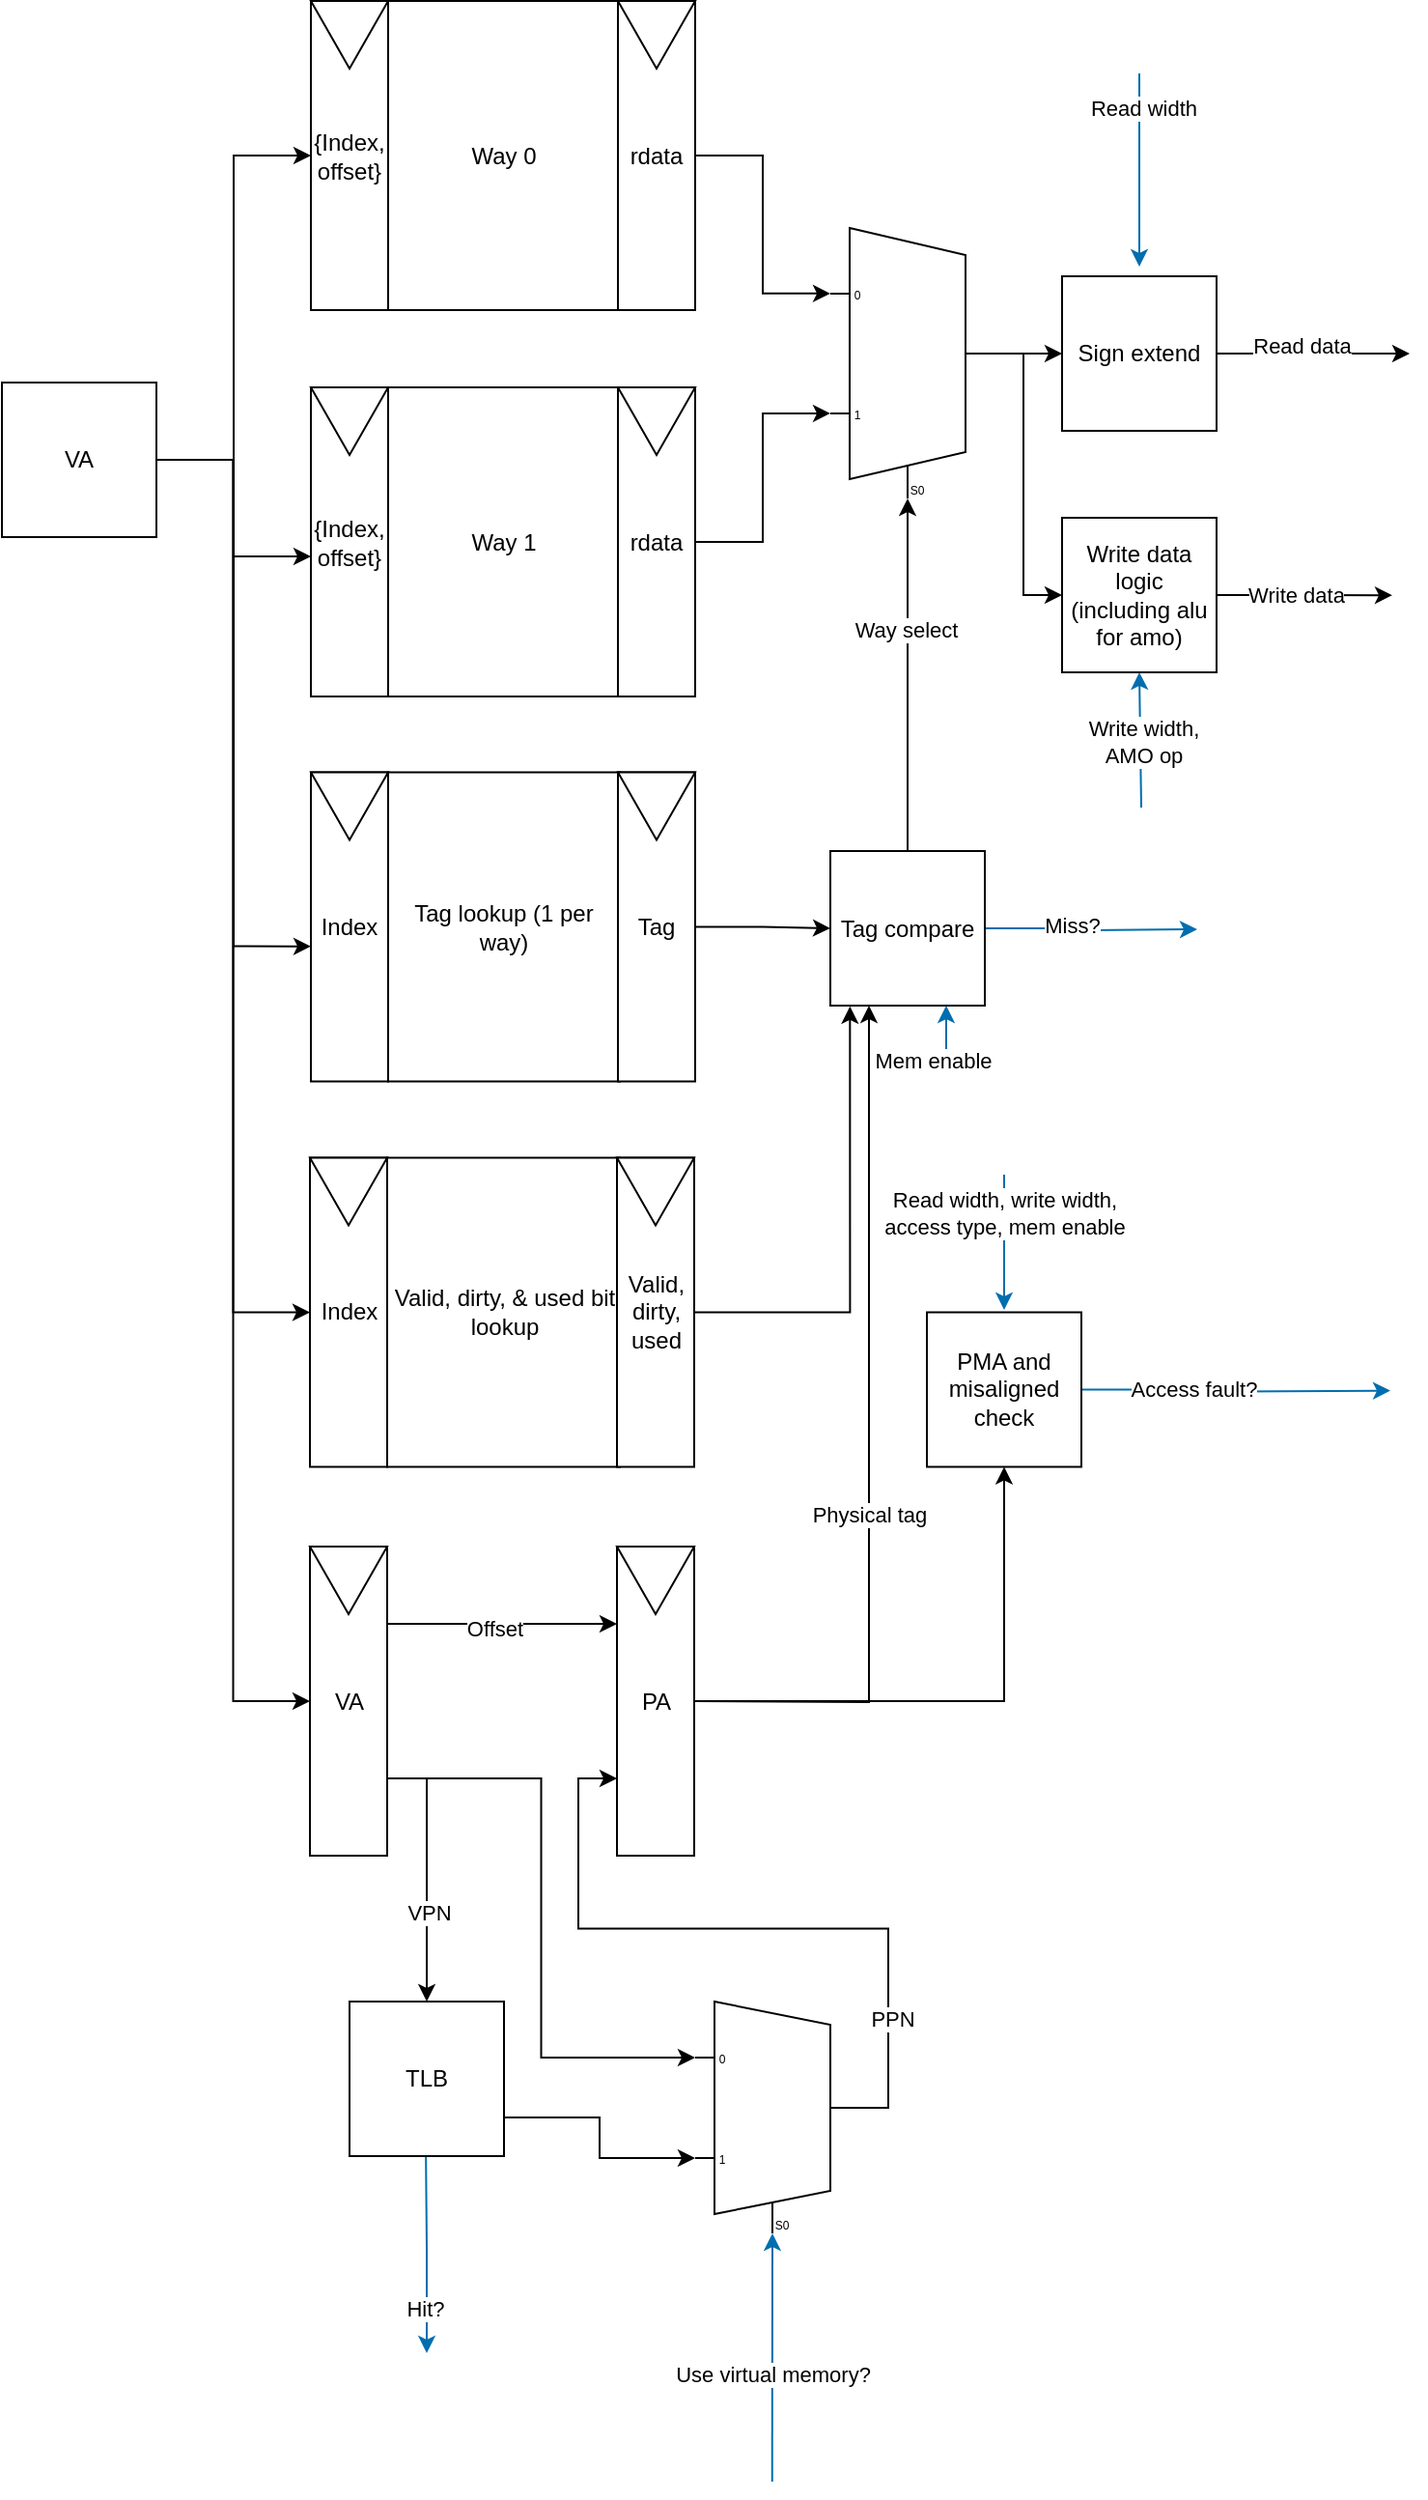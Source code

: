 <mxfile version="25.0.2">
  <diagram name="Page-1" id="63v2geUp8_ejQTqnvD6u">
    <mxGraphModel dx="1710" dy="1238" grid="1" gridSize="10" guides="1" tooltips="1" connect="1" arrows="1" fold="1" page="1" pageScale="1" pageWidth="850" pageHeight="1100" math="0" shadow="0">
      <root>
        <mxCell id="0" />
        <mxCell id="1" parent="0" />
        <mxCell id="BRmMSrhpgf5mqmjx6hY6-1" value="{Index, offset}" style="rounded=0;whiteSpace=wrap;html=1;" vertex="1" parent="1">
          <mxGeometry x="200" y="162.5" width="40" height="160" as="geometry" />
        </mxCell>
        <mxCell id="BRmMSrhpgf5mqmjx6hY6-4" value="" style="triangle;whiteSpace=wrap;html=1;rotation=90;" vertex="1" parent="1">
          <mxGeometry x="202.5" y="160" width="35" height="40" as="geometry" />
        </mxCell>
        <mxCell id="BRmMSrhpgf5mqmjx6hY6-5" value="Way 0" style="rounded=0;whiteSpace=wrap;html=1;" vertex="1" parent="1">
          <mxGeometry x="240" y="162.5" width="120" height="160" as="geometry" />
        </mxCell>
        <mxCell id="BRmMSrhpgf5mqmjx6hY6-111" style="edgeStyle=orthogonalEdgeStyle;rounded=0;orthogonalLoop=1;jettySize=auto;html=1;exitX=1;exitY=0.25;exitDx=0;exitDy=0;entryX=0;entryY=0.25;entryDx=0;entryDy=0;" edge="1" parent="1" source="BRmMSrhpgf5mqmjx6hY6-8" target="BRmMSrhpgf5mqmjx6hY6-40">
          <mxGeometry relative="1" as="geometry" />
        </mxCell>
        <mxCell id="BRmMSrhpgf5mqmjx6hY6-112" value="Offset" style="edgeLabel;html=1;align=center;verticalAlign=middle;resizable=0;points=[];" vertex="1" connectable="0" parent="BRmMSrhpgf5mqmjx6hY6-111">
          <mxGeometry x="-0.074" y="-2" relative="1" as="geometry">
            <mxPoint as="offset" />
          </mxGeometry>
        </mxCell>
        <mxCell id="BRmMSrhpgf5mqmjx6hY6-129" style="edgeStyle=orthogonalEdgeStyle;rounded=0;orthogonalLoop=1;jettySize=auto;html=1;exitX=1;exitY=0.75;exitDx=0;exitDy=0;entryX=0.5;entryY=0;entryDx=0;entryDy=0;" edge="1" parent="1" source="BRmMSrhpgf5mqmjx6hY6-8" target="BRmMSrhpgf5mqmjx6hY6-126">
          <mxGeometry relative="1" as="geometry" />
        </mxCell>
        <mxCell id="BRmMSrhpgf5mqmjx6hY6-132" value="VPN" style="edgeLabel;html=1;align=center;verticalAlign=middle;resizable=0;points=[];" vertex="1" connectable="0" parent="BRmMSrhpgf5mqmjx6hY6-129">
          <mxGeometry x="0.315" y="1" relative="1" as="geometry">
            <mxPoint as="offset" />
          </mxGeometry>
        </mxCell>
        <mxCell id="BRmMSrhpgf5mqmjx6hY6-8" value="VA" style="rounded=0;whiteSpace=wrap;html=1;" vertex="1" parent="1">
          <mxGeometry x="199.5" y="962.5" width="40" height="160" as="geometry" />
        </mxCell>
        <mxCell id="BRmMSrhpgf5mqmjx6hY6-9" value="" style="triangle;whiteSpace=wrap;html=1;rotation=90;" vertex="1" parent="1">
          <mxGeometry x="202" y="960" width="35" height="40" as="geometry" />
        </mxCell>
        <mxCell id="BRmMSrhpgf5mqmjx6hY6-34" style="edgeStyle=orthogonalEdgeStyle;rounded=0;orthogonalLoop=1;jettySize=auto;html=1;exitX=1;exitY=0.5;exitDx=0;exitDy=0;entryX=0;entryY=0.5;entryDx=0;entryDy=0;" edge="1" parent="1" source="BRmMSrhpgf5mqmjx6hY6-20" target="BRmMSrhpgf5mqmjx6hY6-1">
          <mxGeometry relative="1" as="geometry" />
        </mxCell>
        <mxCell id="BRmMSrhpgf5mqmjx6hY6-36" style="edgeStyle=orthogonalEdgeStyle;rounded=0;orthogonalLoop=1;jettySize=auto;html=1;exitX=1;exitY=0.5;exitDx=0;exitDy=0;entryX=0;entryY=0.5;entryDx=0;entryDy=0;" edge="1" parent="1" source="BRmMSrhpgf5mqmjx6hY6-20" target="BRmMSrhpgf5mqmjx6hY6-8">
          <mxGeometry relative="1" as="geometry" />
        </mxCell>
        <mxCell id="BRmMSrhpgf5mqmjx6hY6-69" style="edgeStyle=orthogonalEdgeStyle;rounded=0;orthogonalLoop=1;jettySize=auto;html=1;exitX=1;exitY=0.5;exitDx=0;exitDy=0;entryX=0;entryY=0.5;entryDx=0;entryDy=0;" edge="1" parent="1" source="BRmMSrhpgf5mqmjx6hY6-20" target="BRmMSrhpgf5mqmjx6hY6-61">
          <mxGeometry relative="1" as="geometry" />
        </mxCell>
        <mxCell id="BRmMSrhpgf5mqmjx6hY6-20" value="VA" style="whiteSpace=wrap;html=1;aspect=fixed;" vertex="1" parent="1">
          <mxGeometry x="40" y="360" width="80" height="80" as="geometry" />
        </mxCell>
        <mxCell id="BRmMSrhpgf5mqmjx6hY6-21" value="{Index, offset}" style="rounded=0;whiteSpace=wrap;html=1;" vertex="1" parent="1">
          <mxGeometry x="200" y="362.5" width="40" height="160" as="geometry" />
        </mxCell>
        <mxCell id="BRmMSrhpgf5mqmjx6hY6-22" value="" style="triangle;whiteSpace=wrap;html=1;rotation=90;" vertex="1" parent="1">
          <mxGeometry x="202.5" y="360" width="35" height="40" as="geometry" />
        </mxCell>
        <mxCell id="BRmMSrhpgf5mqmjx6hY6-23" value="Way 1" style="rounded=0;whiteSpace=wrap;html=1;" vertex="1" parent="1">
          <mxGeometry x="240" y="362.5" width="120" height="160" as="geometry" />
        </mxCell>
        <mxCell id="BRmMSrhpgf5mqmjx6hY6-24" value="rdata" style="rounded=0;whiteSpace=wrap;html=1;" vertex="1" parent="1">
          <mxGeometry x="359" y="162.5" width="40" height="160" as="geometry" />
        </mxCell>
        <mxCell id="BRmMSrhpgf5mqmjx6hY6-25" value="" style="triangle;whiteSpace=wrap;html=1;rotation=90;" vertex="1" parent="1">
          <mxGeometry x="361.5" y="160" width="35" height="40" as="geometry" />
        </mxCell>
        <mxCell id="BRmMSrhpgf5mqmjx6hY6-26" value="rdata" style="rounded=0;whiteSpace=wrap;html=1;" vertex="1" parent="1">
          <mxGeometry x="359" y="362.5" width="40" height="160" as="geometry" />
        </mxCell>
        <mxCell id="BRmMSrhpgf5mqmjx6hY6-27" value="" style="triangle;whiteSpace=wrap;html=1;rotation=90;" vertex="1" parent="1">
          <mxGeometry x="361.5" y="360" width="35" height="40" as="geometry" />
        </mxCell>
        <mxCell id="BRmMSrhpgf5mqmjx6hY6-32" style="edgeStyle=orthogonalEdgeStyle;rounded=0;orthogonalLoop=1;jettySize=auto;html=1;exitX=1;exitY=0.5;exitDx=0;exitDy=-5;exitPerimeter=0;entryX=0;entryY=0.5;entryDx=0;entryDy=0;" edge="1" parent="1" source="BRmMSrhpgf5mqmjx6hY6-28" target="BRmMSrhpgf5mqmjx6hY6-31">
          <mxGeometry relative="1" as="geometry" />
        </mxCell>
        <mxCell id="BRmMSrhpgf5mqmjx6hY6-68" style="edgeStyle=orthogonalEdgeStyle;rounded=0;orthogonalLoop=1;jettySize=auto;html=1;exitX=1;exitY=0.5;exitDx=0;exitDy=-5;exitPerimeter=0;entryX=0;entryY=0.5;entryDx=0;entryDy=0;" edge="1" parent="1" source="BRmMSrhpgf5mqmjx6hY6-28" target="BRmMSrhpgf5mqmjx6hY6-67">
          <mxGeometry relative="1" as="geometry" />
        </mxCell>
        <mxCell id="BRmMSrhpgf5mqmjx6hY6-28" value="" style="shadow=0;dashed=0;align=center;html=1;strokeWidth=1;shape=mxgraph.electrical.abstract.mux2;whiteSpace=wrap;" vertex="1" parent="1">
          <mxGeometry x="469" y="280" width="80" height="140" as="geometry" />
        </mxCell>
        <mxCell id="BRmMSrhpgf5mqmjx6hY6-29" style="edgeStyle=orthogonalEdgeStyle;rounded=0;orthogonalLoop=1;jettySize=auto;html=1;exitX=1;exitY=0.5;exitDx=0;exitDy=0;entryX=0;entryY=0.221;entryDx=0;entryDy=3;entryPerimeter=0;" edge="1" parent="1" source="BRmMSrhpgf5mqmjx6hY6-24" target="BRmMSrhpgf5mqmjx6hY6-28">
          <mxGeometry relative="1" as="geometry" />
        </mxCell>
        <mxCell id="BRmMSrhpgf5mqmjx6hY6-30" style="edgeStyle=orthogonalEdgeStyle;rounded=0;orthogonalLoop=1;jettySize=auto;html=1;exitX=1;exitY=0.5;exitDx=0;exitDy=0;entryX=0;entryY=0.664;entryDx=0;entryDy=3;entryPerimeter=0;" edge="1" parent="1" source="BRmMSrhpgf5mqmjx6hY6-26" target="BRmMSrhpgf5mqmjx6hY6-28">
          <mxGeometry relative="1" as="geometry" />
        </mxCell>
        <mxCell id="BRmMSrhpgf5mqmjx6hY6-33" style="edgeStyle=orthogonalEdgeStyle;rounded=0;orthogonalLoop=1;jettySize=auto;html=1;exitX=1;exitY=0.5;exitDx=0;exitDy=0;" edge="1" parent="1" source="BRmMSrhpgf5mqmjx6hY6-31">
          <mxGeometry relative="1" as="geometry">
            <mxPoint x="769" y="345.0" as="targetPoint" />
          </mxGeometry>
        </mxCell>
        <mxCell id="BRmMSrhpgf5mqmjx6hY6-66" value="Read data" style="edgeLabel;html=1;align=center;verticalAlign=middle;resizable=0;points=[];" vertex="1" connectable="0" parent="BRmMSrhpgf5mqmjx6hY6-33">
          <mxGeometry x="-0.111" y="4" relative="1" as="geometry">
            <mxPoint x="-1" as="offset" />
          </mxGeometry>
        </mxCell>
        <mxCell id="BRmMSrhpgf5mqmjx6hY6-31" value="Sign extend" style="whiteSpace=wrap;html=1;aspect=fixed;" vertex="1" parent="1">
          <mxGeometry x="589" y="305" width="80" height="80" as="geometry" />
        </mxCell>
        <mxCell id="BRmMSrhpgf5mqmjx6hY6-35" style="edgeStyle=orthogonalEdgeStyle;rounded=0;orthogonalLoop=1;jettySize=auto;html=1;exitX=1;exitY=0.5;exitDx=0;exitDy=0;entryX=0;entryY=0.547;entryDx=0;entryDy=0;entryPerimeter=0;" edge="1" parent="1" source="BRmMSrhpgf5mqmjx6hY6-20" target="BRmMSrhpgf5mqmjx6hY6-21">
          <mxGeometry relative="1" as="geometry" />
        </mxCell>
        <mxCell id="BRmMSrhpgf5mqmjx6hY6-44" style="edgeStyle=orthogonalEdgeStyle;rounded=0;orthogonalLoop=1;jettySize=auto;html=1;exitX=1;exitY=0.5;exitDx=0;exitDy=0;fillColor=#1ba1e2;strokeColor=#006EAF;" edge="1" parent="1" source="BRmMSrhpgf5mqmjx6hY6-37">
          <mxGeometry relative="1" as="geometry">
            <mxPoint x="659" y="643" as="targetPoint" />
          </mxGeometry>
        </mxCell>
        <mxCell id="BRmMSrhpgf5mqmjx6hY6-45" value="Miss?" style="edgeLabel;html=1;align=center;verticalAlign=middle;resizable=0;points=[];" vertex="1" connectable="0" parent="BRmMSrhpgf5mqmjx6hY6-44">
          <mxGeometry x="-0.19" y="2" relative="1" as="geometry">
            <mxPoint as="offset" />
          </mxGeometry>
        </mxCell>
        <mxCell id="BRmMSrhpgf5mqmjx6hY6-37" value="Tag compare" style="whiteSpace=wrap;html=1;aspect=fixed;" vertex="1" parent="1">
          <mxGeometry x="469" y="602.5" width="80" height="80" as="geometry" />
        </mxCell>
        <mxCell id="BRmMSrhpgf5mqmjx6hY6-77" style="edgeStyle=orthogonalEdgeStyle;rounded=0;orthogonalLoop=1;jettySize=auto;html=1;exitX=1;exitY=0.5;exitDx=0;exitDy=0;entryX=0.5;entryY=1;entryDx=0;entryDy=0;" edge="1" parent="1" source="BRmMSrhpgf5mqmjx6hY6-40" target="BRmMSrhpgf5mqmjx6hY6-76">
          <mxGeometry relative="1" as="geometry" />
        </mxCell>
        <mxCell id="BRmMSrhpgf5mqmjx6hY6-40" value="PA" style="rounded=0;whiteSpace=wrap;html=1;" vertex="1" parent="1">
          <mxGeometry x="358.5" y="962.5" width="40" height="160" as="geometry" />
        </mxCell>
        <mxCell id="BRmMSrhpgf5mqmjx6hY6-41" value="" style="triangle;whiteSpace=wrap;html=1;rotation=90;" vertex="1" parent="1">
          <mxGeometry x="361" y="960" width="35" height="40" as="geometry" />
        </mxCell>
        <mxCell id="BRmMSrhpgf5mqmjx6hY6-43" style="edgeStyle=orthogonalEdgeStyle;rounded=0;orthogonalLoop=1;jettySize=auto;html=1;exitX=0.5;exitY=0;exitDx=0;exitDy=0;entryX=0.375;entryY=1;entryDx=10;entryDy=0;entryPerimeter=0;" edge="1" parent="1" source="BRmMSrhpgf5mqmjx6hY6-37" target="BRmMSrhpgf5mqmjx6hY6-28">
          <mxGeometry relative="1" as="geometry" />
        </mxCell>
        <mxCell id="BRmMSrhpgf5mqmjx6hY6-48" value="Way select" style="edgeLabel;html=1;align=center;verticalAlign=middle;resizable=0;points=[];" vertex="1" connectable="0" parent="BRmMSrhpgf5mqmjx6hY6-43">
          <mxGeometry x="0.258" y="1" relative="1" as="geometry">
            <mxPoint as="offset" />
          </mxGeometry>
        </mxCell>
        <mxCell id="BRmMSrhpgf5mqmjx6hY6-51" value="Index" style="rounded=0;whiteSpace=wrap;html=1;" vertex="1" parent="1">
          <mxGeometry x="200" y="561.75" width="40" height="160" as="geometry" />
        </mxCell>
        <mxCell id="BRmMSrhpgf5mqmjx6hY6-52" value="" style="triangle;whiteSpace=wrap;html=1;rotation=90;" vertex="1" parent="1">
          <mxGeometry x="202.5" y="559.25" width="35" height="40" as="geometry" />
        </mxCell>
        <mxCell id="BRmMSrhpgf5mqmjx6hY6-53" value="Tag lookup (1 per way)" style="rounded=0;whiteSpace=wrap;html=1;" vertex="1" parent="1">
          <mxGeometry x="240" y="561.75" width="120" height="160" as="geometry" />
        </mxCell>
        <mxCell id="BRmMSrhpgf5mqmjx6hY6-74" style="edgeStyle=orthogonalEdgeStyle;rounded=0;orthogonalLoop=1;jettySize=auto;html=1;exitX=1;exitY=0.5;exitDx=0;exitDy=0;entryX=0;entryY=0.5;entryDx=0;entryDy=0;" edge="1" parent="1" source="BRmMSrhpgf5mqmjx6hY6-54" target="BRmMSrhpgf5mqmjx6hY6-37">
          <mxGeometry relative="1" as="geometry" />
        </mxCell>
        <mxCell id="BRmMSrhpgf5mqmjx6hY6-54" value="Tag" style="rounded=0;whiteSpace=wrap;html=1;" vertex="1" parent="1">
          <mxGeometry x="359" y="561.75" width="40" height="160" as="geometry" />
        </mxCell>
        <mxCell id="BRmMSrhpgf5mqmjx6hY6-55" value="" style="triangle;whiteSpace=wrap;html=1;rotation=90;" vertex="1" parent="1">
          <mxGeometry x="361.5" y="559.25" width="35" height="40" as="geometry" />
        </mxCell>
        <mxCell id="BRmMSrhpgf5mqmjx6hY6-56" style="edgeStyle=orthogonalEdgeStyle;rounded=0;orthogonalLoop=1;jettySize=auto;html=1;exitX=1;exitY=0.5;exitDx=0;exitDy=0;entryX=0;entryY=0.563;entryDx=0;entryDy=0;entryPerimeter=0;" edge="1" parent="1" source="BRmMSrhpgf5mqmjx6hY6-20" target="BRmMSrhpgf5mqmjx6hY6-51">
          <mxGeometry relative="1" as="geometry" />
        </mxCell>
        <mxCell id="BRmMSrhpgf5mqmjx6hY6-61" value="Index" style="rounded=0;whiteSpace=wrap;html=1;" vertex="1" parent="1">
          <mxGeometry x="199.5" y="761.25" width="40" height="160" as="geometry" />
        </mxCell>
        <mxCell id="BRmMSrhpgf5mqmjx6hY6-62" value="" style="triangle;whiteSpace=wrap;html=1;rotation=90;" vertex="1" parent="1">
          <mxGeometry x="202" y="758.75" width="35" height="40" as="geometry" />
        </mxCell>
        <mxCell id="BRmMSrhpgf5mqmjx6hY6-63" value="Valid, dirty, &amp;amp; used bit lookup" style="rounded=0;whiteSpace=wrap;html=1;" vertex="1" parent="1">
          <mxGeometry x="239.5" y="761.25" width="120.5" height="160" as="geometry" />
        </mxCell>
        <mxCell id="BRmMSrhpgf5mqmjx6hY6-75" style="edgeStyle=orthogonalEdgeStyle;rounded=0;orthogonalLoop=1;jettySize=auto;html=1;exitX=1;exitY=0.5;exitDx=0;exitDy=0;entryX=0.127;entryY=1.005;entryDx=0;entryDy=0;entryPerimeter=0;" edge="1" parent="1" source="BRmMSrhpgf5mqmjx6hY6-64" target="BRmMSrhpgf5mqmjx6hY6-37">
          <mxGeometry relative="1" as="geometry">
            <mxPoint x="479" y="690" as="targetPoint" />
          </mxGeometry>
        </mxCell>
        <mxCell id="BRmMSrhpgf5mqmjx6hY6-64" value="Valid, dirty, used" style="rounded=0;whiteSpace=wrap;html=1;" vertex="1" parent="1">
          <mxGeometry x="358.5" y="761.25" width="40" height="160" as="geometry" />
        </mxCell>
        <mxCell id="BRmMSrhpgf5mqmjx6hY6-65" value="" style="triangle;whiteSpace=wrap;html=1;rotation=90;" vertex="1" parent="1">
          <mxGeometry x="361" y="758.75" width="35" height="40" as="geometry" />
        </mxCell>
        <mxCell id="BRmMSrhpgf5mqmjx6hY6-134" style="edgeStyle=orthogonalEdgeStyle;rounded=0;orthogonalLoop=1;jettySize=auto;html=1;exitX=1;exitY=0.5;exitDx=0;exitDy=0;" edge="1" parent="1" source="BRmMSrhpgf5mqmjx6hY6-67">
          <mxGeometry relative="1" as="geometry">
            <mxPoint x="760" y="470.095" as="targetPoint" />
          </mxGeometry>
        </mxCell>
        <mxCell id="BRmMSrhpgf5mqmjx6hY6-135" value="Write data" style="edgeLabel;html=1;align=center;verticalAlign=middle;resizable=0;points=[];" vertex="1" connectable="0" parent="BRmMSrhpgf5mqmjx6hY6-134">
          <mxGeometry x="-0.372" y="3" relative="1" as="geometry">
            <mxPoint x="12" y="3" as="offset" />
          </mxGeometry>
        </mxCell>
        <mxCell id="BRmMSrhpgf5mqmjx6hY6-67" value="Write data logic (including alu for amo)" style="whiteSpace=wrap;html=1;aspect=fixed;" vertex="1" parent="1">
          <mxGeometry x="589" y="430" width="80" height="80" as="geometry" />
        </mxCell>
        <mxCell id="BRmMSrhpgf5mqmjx6hY6-73" style="edgeStyle=orthogonalEdgeStyle;rounded=0;orthogonalLoop=1;jettySize=auto;html=1;exitX=1;exitY=0.5;exitDx=0;exitDy=0;entryX=0.25;entryY=1;entryDx=0;entryDy=0;" edge="1" parent="1" target="BRmMSrhpgf5mqmjx6hY6-37">
          <mxGeometry relative="1" as="geometry">
            <mxPoint x="398.5" y="1042.5" as="sourcePoint" />
            <mxPoint x="498" y="690" as="targetPoint" />
          </mxGeometry>
        </mxCell>
        <mxCell id="BRmMSrhpgf5mqmjx6hY6-82" value="Physical tag" style="edgeLabel;html=1;align=center;verticalAlign=middle;resizable=0;points=[];" vertex="1" connectable="0" parent="BRmMSrhpgf5mqmjx6hY6-73">
          <mxGeometry x="-0.167" relative="1" as="geometry">
            <mxPoint as="offset" />
          </mxGeometry>
        </mxCell>
        <mxCell id="BRmMSrhpgf5mqmjx6hY6-80" style="edgeStyle=orthogonalEdgeStyle;rounded=0;orthogonalLoop=1;jettySize=auto;html=1;exitX=1;exitY=0.5;exitDx=0;exitDy=0;fillColor=#1ba1e2;strokeColor=#006EAF;" edge="1" parent="1" source="BRmMSrhpgf5mqmjx6hY6-76">
          <mxGeometry relative="1" as="geometry">
            <mxPoint x="759" y="881.778" as="targetPoint" />
          </mxGeometry>
        </mxCell>
        <mxCell id="BRmMSrhpgf5mqmjx6hY6-81" value="Access fault?" style="edgeLabel;html=1;align=center;verticalAlign=middle;resizable=0;points=[];" vertex="1" connectable="0" parent="BRmMSrhpgf5mqmjx6hY6-80">
          <mxGeometry x="-0.282" y="1" relative="1" as="geometry">
            <mxPoint as="offset" />
          </mxGeometry>
        </mxCell>
        <mxCell id="BRmMSrhpgf5mqmjx6hY6-76" value="PMA and misaligned check" style="whiteSpace=wrap;html=1;aspect=fixed;" vertex="1" parent="1">
          <mxGeometry x="519" y="841.25" width="80" height="80" as="geometry" />
        </mxCell>
        <mxCell id="BRmMSrhpgf5mqmjx6hY6-84" value="" style="endArrow=classic;html=1;rounded=0;entryX=0.75;entryY=1;entryDx=0;entryDy=0;fillColor=#1ba1e2;strokeColor=#006EAF;" edge="1" parent="1" target="BRmMSrhpgf5mqmjx6hY6-37">
          <mxGeometry width="50" height="50" relative="1" as="geometry">
            <mxPoint x="529" y="715" as="sourcePoint" />
            <mxPoint x="589" y="700" as="targetPoint" />
          </mxGeometry>
        </mxCell>
        <mxCell id="BRmMSrhpgf5mqmjx6hY6-85" value="Mem enable" style="edgeLabel;html=1;align=center;verticalAlign=middle;resizable=0;points=[];" vertex="1" connectable="0" parent="BRmMSrhpgf5mqmjx6hY6-84">
          <mxGeometry x="-0.719" relative="1" as="geometry">
            <mxPoint x="-7" as="offset" />
          </mxGeometry>
        </mxCell>
        <mxCell id="BRmMSrhpgf5mqmjx6hY6-88" value="" style="endArrow=classic;html=1;rounded=0;fillColor=#1ba1e2;strokeColor=#006EAF;" edge="1" parent="1">
          <mxGeometry width="50" height="50" relative="1" as="geometry">
            <mxPoint x="629" y="200" as="sourcePoint" />
            <mxPoint x="629" y="300" as="targetPoint" />
          </mxGeometry>
        </mxCell>
        <mxCell id="BRmMSrhpgf5mqmjx6hY6-90" value="Read width" style="edgeLabel;html=1;align=center;verticalAlign=middle;resizable=0;points=[];" vertex="1" connectable="0" parent="BRmMSrhpgf5mqmjx6hY6-88">
          <mxGeometry x="-0.655" y="2" relative="1" as="geometry">
            <mxPoint as="offset" />
          </mxGeometry>
        </mxCell>
        <mxCell id="BRmMSrhpgf5mqmjx6hY6-91" value="" style="endArrow=classic;html=1;rounded=0;fillColor=#1ba1e2;strokeColor=#006EAF;" edge="1" parent="1">
          <mxGeometry width="50" height="50" relative="1" as="geometry">
            <mxPoint x="559" y="770" as="sourcePoint" />
            <mxPoint x="559" y="840" as="targetPoint" />
          </mxGeometry>
        </mxCell>
        <mxCell id="BRmMSrhpgf5mqmjx6hY6-92" value="Read width, write width,&lt;div&gt;access type, mem enable&lt;/div&gt;" style="edgeLabel;html=1;align=center;verticalAlign=middle;resizable=0;points=[];" vertex="1" connectable="0" parent="BRmMSrhpgf5mqmjx6hY6-91">
          <mxGeometry x="-0.448" y="-2" relative="1" as="geometry">
            <mxPoint x="2" as="offset" />
          </mxGeometry>
        </mxCell>
        <mxCell id="BRmMSrhpgf5mqmjx6hY6-113" style="edgeStyle=orthogonalEdgeStyle;rounded=0;orthogonalLoop=1;jettySize=auto;html=1;exitX=0.5;exitY=1;exitDx=0;exitDy=0;fillColor=#1ba1e2;strokeColor=#006EAF;" edge="1" parent="1">
          <mxGeometry relative="1" as="geometry">
            <mxPoint x="260" y="1380" as="targetPoint" />
            <mxPoint x="259.5" y="1270" as="sourcePoint" />
          </mxGeometry>
        </mxCell>
        <mxCell id="BRmMSrhpgf5mqmjx6hY6-114" value="Hit?" style="edgeLabel;html=1;align=center;verticalAlign=middle;resizable=0;points=[];" vertex="1" connectable="0" parent="BRmMSrhpgf5mqmjx6hY6-113">
          <mxGeometry x="0.583" y="-1" relative="1" as="geometry">
            <mxPoint as="offset" />
          </mxGeometry>
        </mxCell>
        <mxCell id="BRmMSrhpgf5mqmjx6hY6-121" value="" style="endArrow=classic;html=1;rounded=0;entryX=0.375;entryY=1;entryDx=10;entryDy=0;entryPerimeter=0;fillColor=#1ba1e2;strokeColor=#006EAF;" edge="1" parent="1" target="BRmMSrhpgf5mqmjx6hY6-122">
          <mxGeometry width="50" height="50" relative="1" as="geometry">
            <mxPoint x="438.87" y="1446.5" as="sourcePoint" />
            <mxPoint x="439" y="1340" as="targetPoint" />
          </mxGeometry>
        </mxCell>
        <mxCell id="BRmMSrhpgf5mqmjx6hY6-125" value="Use virtual memory?" style="edgeLabel;html=1;align=center;verticalAlign=middle;resizable=0;points=[];" vertex="1" connectable="0" parent="BRmMSrhpgf5mqmjx6hY6-121">
          <mxGeometry x="-0.126" relative="1" as="geometry">
            <mxPoint as="offset" />
          </mxGeometry>
        </mxCell>
        <mxCell id="BRmMSrhpgf5mqmjx6hY6-123" style="edgeStyle=orthogonalEdgeStyle;rounded=0;orthogonalLoop=1;jettySize=auto;html=1;exitX=1;exitY=0.5;exitDx=0;exitDy=-5;exitPerimeter=0;entryX=0;entryY=0.75;entryDx=0;entryDy=0;" edge="1" parent="1" source="BRmMSrhpgf5mqmjx6hY6-122" target="BRmMSrhpgf5mqmjx6hY6-40">
          <mxGeometry relative="1" as="geometry" />
        </mxCell>
        <mxCell id="BRmMSrhpgf5mqmjx6hY6-124" value="PPN" style="edgeLabel;html=1;align=center;verticalAlign=middle;resizable=0;points=[];" vertex="1" connectable="0" parent="BRmMSrhpgf5mqmjx6hY6-123">
          <mxGeometry x="-0.641" y="-2" relative="1" as="geometry">
            <mxPoint as="offset" />
          </mxGeometry>
        </mxCell>
        <mxCell id="BRmMSrhpgf5mqmjx6hY6-122" value="" style="shadow=0;dashed=0;align=center;html=1;strokeWidth=1;shape=mxgraph.electrical.abstract.mux2;whiteSpace=wrap;" vertex="1" parent="1">
          <mxGeometry x="399" y="1198" width="80" height="120" as="geometry" />
        </mxCell>
        <mxCell id="BRmMSrhpgf5mqmjx6hY6-126" value="TLB" style="whiteSpace=wrap;html=1;aspect=fixed;" vertex="1" parent="1">
          <mxGeometry x="220" y="1198" width="80" height="80" as="geometry" />
        </mxCell>
        <mxCell id="BRmMSrhpgf5mqmjx6hY6-128" style="edgeStyle=orthogonalEdgeStyle;rounded=0;orthogonalLoop=1;jettySize=auto;html=1;exitX=1;exitY=0.75;exitDx=0;exitDy=0;entryX=0;entryY=0.217;entryDx=0;entryDy=3;entryPerimeter=0;" edge="1" parent="1" source="BRmMSrhpgf5mqmjx6hY6-8" target="BRmMSrhpgf5mqmjx6hY6-122">
          <mxGeometry relative="1" as="geometry" />
        </mxCell>
        <mxCell id="BRmMSrhpgf5mqmjx6hY6-130" style="edgeStyle=orthogonalEdgeStyle;rounded=0;orthogonalLoop=1;jettySize=auto;html=1;exitX=1;exitY=0.75;exitDx=0;exitDy=0;entryX=0;entryY=0.65;entryDx=0;entryDy=3;entryPerimeter=0;" edge="1" parent="1" source="BRmMSrhpgf5mqmjx6hY6-126" target="BRmMSrhpgf5mqmjx6hY6-122">
          <mxGeometry relative="1" as="geometry" />
        </mxCell>
        <mxCell id="BRmMSrhpgf5mqmjx6hY6-136" value="" style="endArrow=classic;html=1;rounded=0;entryX=0.5;entryY=1;entryDx=0;entryDy=0;fillColor=#1ba1e2;strokeColor=#006EAF;" edge="1" parent="1" target="BRmMSrhpgf5mqmjx6hY6-67">
          <mxGeometry width="50" height="50" relative="1" as="geometry">
            <mxPoint x="630" y="580" as="sourcePoint" />
            <mxPoint x="660" y="530" as="targetPoint" />
          </mxGeometry>
        </mxCell>
        <mxCell id="BRmMSrhpgf5mqmjx6hY6-137" value="Write width,&lt;div&gt;AMO op&lt;/div&gt;" style="edgeLabel;html=1;align=center;verticalAlign=middle;resizable=0;points=[];" vertex="1" connectable="0" parent="BRmMSrhpgf5mqmjx6hY6-136">
          <mxGeometry x="-0.023" y="-1" relative="1" as="geometry">
            <mxPoint as="offset" />
          </mxGeometry>
        </mxCell>
      </root>
    </mxGraphModel>
  </diagram>
</mxfile>

